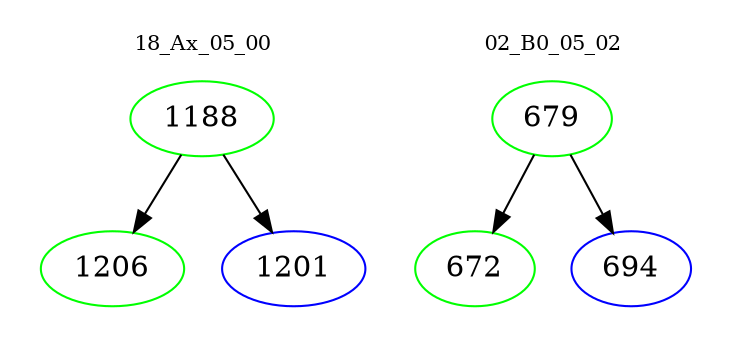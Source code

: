 digraph{
subgraph cluster_0 {
color = white
label = "18_Ax_05_00";
fontsize=10;
T0_1188 [label="1188", color="green"]
T0_1188 -> T0_1206 [color="black"]
T0_1206 [label="1206", color="green"]
T0_1188 -> T0_1201 [color="black"]
T0_1201 [label="1201", color="blue"]
}
subgraph cluster_1 {
color = white
label = "02_B0_05_02";
fontsize=10;
T1_679 [label="679", color="green"]
T1_679 -> T1_672 [color="black"]
T1_672 [label="672", color="green"]
T1_679 -> T1_694 [color="black"]
T1_694 [label="694", color="blue"]
}
}
